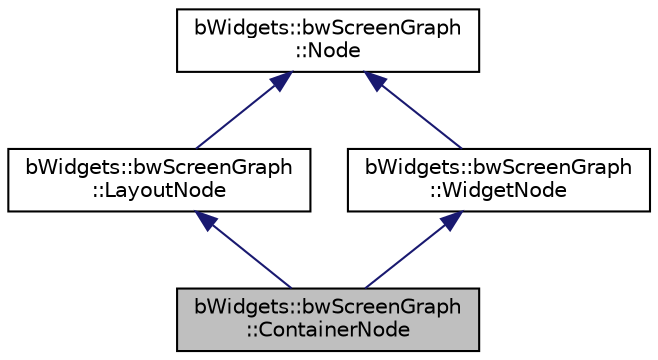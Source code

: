 digraph "bWidgets::bwScreenGraph::ContainerNode"
{
 // LATEX_PDF_SIZE
  edge [fontname="Helvetica",fontsize="10",labelfontname="Helvetica",labelfontsize="10"];
  node [fontname="Helvetica",fontsize="10",shape=record];
  Node1 [label="bWidgets::bwScreenGraph\l::ContainerNode",height=0.2,width=0.4,color="black", fillcolor="grey75", style="filled", fontcolor="black",tooltip="Node representing a widget with children."];
  Node2 -> Node1 [dir="back",color="midnightblue",fontsize="10",style="solid",fontname="Helvetica"];
  Node2 [label="bWidgets::bwScreenGraph\l::LayoutNode",height=0.2,width=0.4,color="black", fillcolor="white", style="filled",URL="$classbWidgets_1_1bwScreenGraph_1_1LayoutNode.html",tooltip="Node for aligning children to a specific layout."];
  Node3 -> Node2 [dir="back",color="midnightblue",fontsize="10",style="solid",fontname="Helvetica"];
  Node3 [label="bWidgets::bwScreenGraph\l::Node",height=0.2,width=0.4,color="black", fillcolor="white", style="filled",URL="$classbWidgets_1_1bwScreenGraph_1_1Node.html",tooltip="The base data-structure for a screen-graph node."];
  Node4 -> Node1 [dir="back",color="midnightblue",fontsize="10",style="solid",fontname="Helvetica"];
  Node4 [label="bWidgets::bwScreenGraph\l::WidgetNode",height=0.2,width=0.4,color="black", fillcolor="white", style="filled",URL="$classbWidgets_1_1bwScreenGraph_1_1WidgetNode.html",tooltip="Node representing a single widget with no children."];
  Node3 -> Node4 [dir="back",color="midnightblue",fontsize="10",style="solid",fontname="Helvetica"];
}
